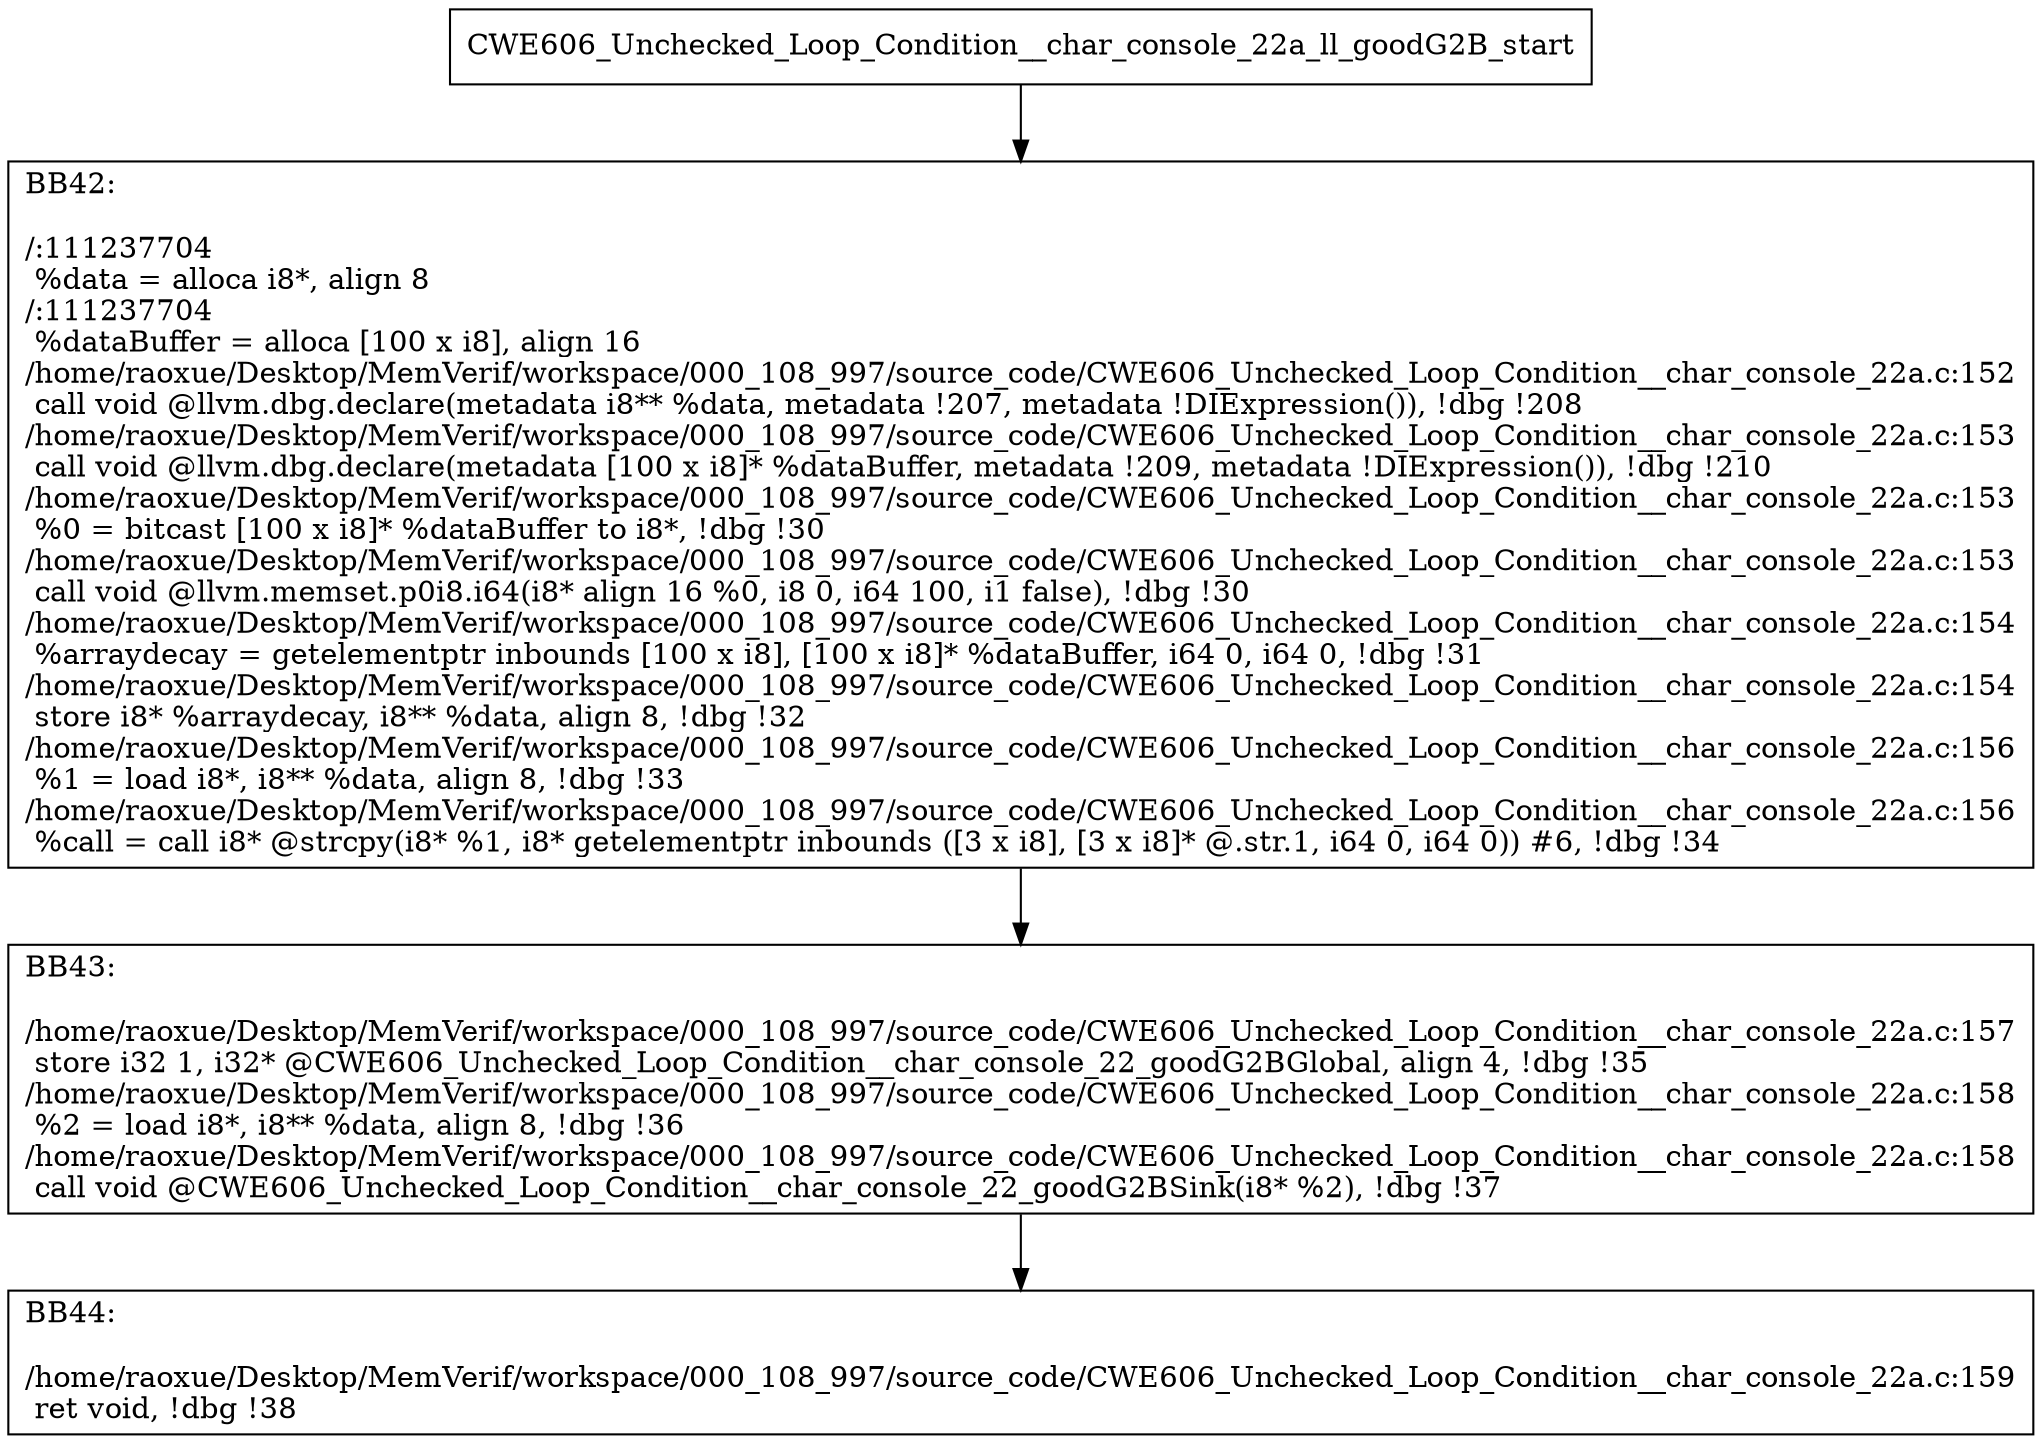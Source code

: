 digraph "CFG for'CWE606_Unchecked_Loop_Condition__char_console_22a_ll_goodG2B' function" {
	BBCWE606_Unchecked_Loop_Condition__char_console_22a_ll_goodG2B_start[shape=record,label="{CWE606_Unchecked_Loop_Condition__char_console_22a_ll_goodG2B_start}"];
	BBCWE606_Unchecked_Loop_Condition__char_console_22a_ll_goodG2B_start-> CWE606_Unchecked_Loop_Condition__char_console_22a_ll_goodG2BBB42;
	CWE606_Unchecked_Loop_Condition__char_console_22a_ll_goodG2BBB42 [shape=record, label="{BB42:\l\l/:111237704\l
  %data = alloca i8*, align 8\l
/:111237704\l
  %dataBuffer = alloca [100 x i8], align 16\l
/home/raoxue/Desktop/MemVerif/workspace/000_108_997/source_code/CWE606_Unchecked_Loop_Condition__char_console_22a.c:152\l
  call void @llvm.dbg.declare(metadata i8** %data, metadata !207, metadata !DIExpression()), !dbg !208\l
/home/raoxue/Desktop/MemVerif/workspace/000_108_997/source_code/CWE606_Unchecked_Loop_Condition__char_console_22a.c:153\l
  call void @llvm.dbg.declare(metadata [100 x i8]* %dataBuffer, metadata !209, metadata !DIExpression()), !dbg !210\l
/home/raoxue/Desktop/MemVerif/workspace/000_108_997/source_code/CWE606_Unchecked_Loop_Condition__char_console_22a.c:153\l
  %0 = bitcast [100 x i8]* %dataBuffer to i8*, !dbg !30\l
/home/raoxue/Desktop/MemVerif/workspace/000_108_997/source_code/CWE606_Unchecked_Loop_Condition__char_console_22a.c:153\l
  call void @llvm.memset.p0i8.i64(i8* align 16 %0, i8 0, i64 100, i1 false), !dbg !30\l
/home/raoxue/Desktop/MemVerif/workspace/000_108_997/source_code/CWE606_Unchecked_Loop_Condition__char_console_22a.c:154\l
  %arraydecay = getelementptr inbounds [100 x i8], [100 x i8]* %dataBuffer, i64 0, i64 0, !dbg !31\l
/home/raoxue/Desktop/MemVerif/workspace/000_108_997/source_code/CWE606_Unchecked_Loop_Condition__char_console_22a.c:154\l
  store i8* %arraydecay, i8** %data, align 8, !dbg !32\l
/home/raoxue/Desktop/MemVerif/workspace/000_108_997/source_code/CWE606_Unchecked_Loop_Condition__char_console_22a.c:156\l
  %1 = load i8*, i8** %data, align 8, !dbg !33\l
/home/raoxue/Desktop/MemVerif/workspace/000_108_997/source_code/CWE606_Unchecked_Loop_Condition__char_console_22a.c:156\l
  %call = call i8* @strcpy(i8* %1, i8* getelementptr inbounds ([3 x i8], [3 x i8]* @.str.1, i64 0, i64 0)) #6, !dbg !34\l
}"];
	CWE606_Unchecked_Loop_Condition__char_console_22a_ll_goodG2BBB42-> CWE606_Unchecked_Loop_Condition__char_console_22a_ll_goodG2BBB43;
	CWE606_Unchecked_Loop_Condition__char_console_22a_ll_goodG2BBB43 [shape=record, label="{BB43:\l\l/home/raoxue/Desktop/MemVerif/workspace/000_108_997/source_code/CWE606_Unchecked_Loop_Condition__char_console_22a.c:157\l
  store i32 1, i32* @CWE606_Unchecked_Loop_Condition__char_console_22_goodG2BGlobal, align 4, !dbg !35\l
/home/raoxue/Desktop/MemVerif/workspace/000_108_997/source_code/CWE606_Unchecked_Loop_Condition__char_console_22a.c:158\l
  %2 = load i8*, i8** %data, align 8, !dbg !36\l
/home/raoxue/Desktop/MemVerif/workspace/000_108_997/source_code/CWE606_Unchecked_Loop_Condition__char_console_22a.c:158\l
  call void @CWE606_Unchecked_Loop_Condition__char_console_22_goodG2BSink(i8* %2), !dbg !37\l
}"];
	CWE606_Unchecked_Loop_Condition__char_console_22a_ll_goodG2BBB43-> CWE606_Unchecked_Loop_Condition__char_console_22a_ll_goodG2BBB44;
	CWE606_Unchecked_Loop_Condition__char_console_22a_ll_goodG2BBB44 [shape=record, label="{BB44:\l\l/home/raoxue/Desktop/MemVerif/workspace/000_108_997/source_code/CWE606_Unchecked_Loop_Condition__char_console_22a.c:159\l
  ret void, !dbg !38\l
}"];
}
